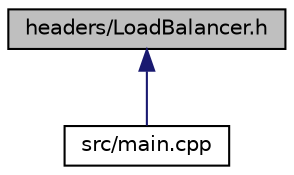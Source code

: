 digraph "headers/LoadBalancer.h"
{
 // LATEX_PDF_SIZE
  edge [fontname="Helvetica",fontsize="10",labelfontname="Helvetica",labelfontsize="10"];
  node [fontname="Helvetica",fontsize="10",shape=record];
  Node1 [label="headers/LoadBalancer.h",height=0.2,width=0.4,color="black", fillcolor="grey75", style="filled", fontcolor="black",tooltip="Declares the LoadBalancer class responsible for managing web servers and requests."];
  Node1 -> Node2 [dir="back",color="midnightblue",fontsize="10",style="solid"];
  Node2 [label="src/main.cpp",height=0.2,width=0.4,color="black", fillcolor="white", style="filled",URL="$main_8cpp.html",tooltip="Entry point for the Load Balancer simulation."];
}
